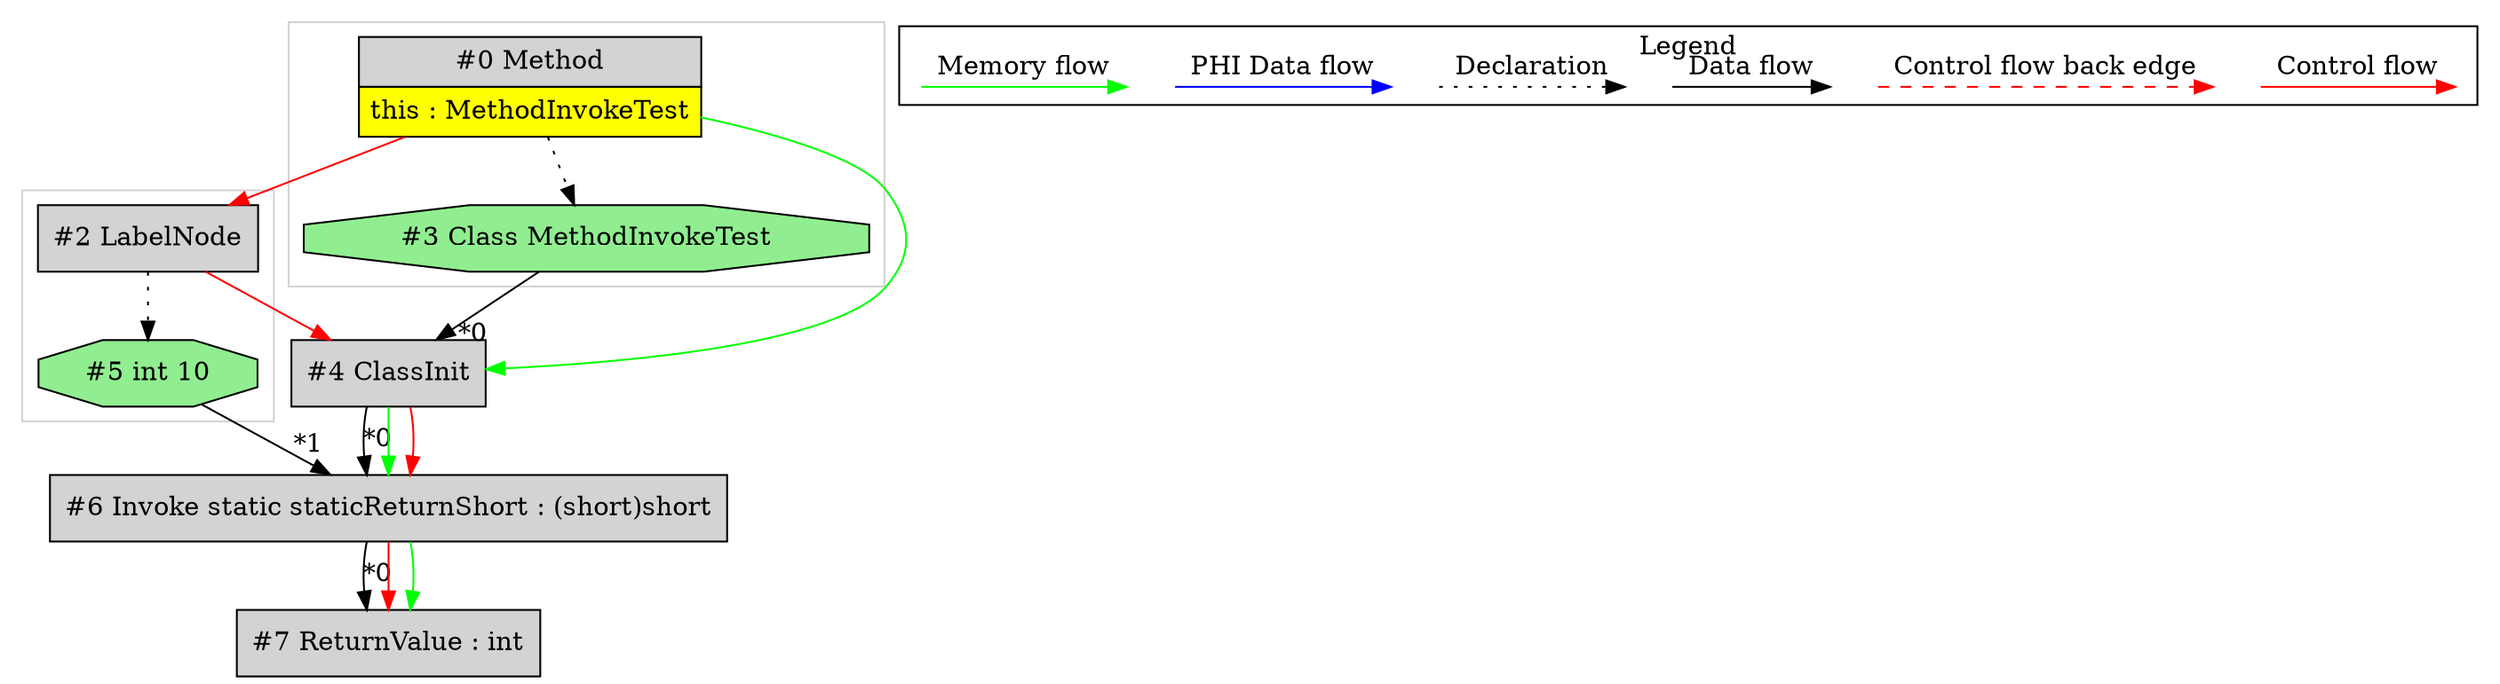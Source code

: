 digraph {
 ordering="in";
 node0[margin="0", label=<<table border="0" cellborder="1" cellspacing="0" cellpadding="5"><tr><td colspan="1">#0 Method</td></tr><tr><td port="prj1" bgcolor="yellow">this : MethodInvokeTest</td></tr></table>>,shape=none, fillcolor=lightgrey, style=filled];
 node2[label="#2 LabelNode",shape=box, fillcolor=lightgrey, style=filled];
 node0 -> node2[labeldistance=2, color=red, fontcolor=red];
 node5[label="#5 int 10",shape=octagon, fillcolor=lightgreen, style=filled];
 node2 -> node5[style=dotted];
 node6[label="#6 Invoke static staticReturnShort : (short)short",shape=box, fillcolor=lightgrey, style=filled];
 node4 -> node6[headlabel="*0", labeldistance=2];
 node5 -> node6[headlabel="*1", labeldistance=2];
 node4 -> node6[labeldistance=2, color=green, constraint=false];
 node4 -> node6[labeldistance=2, color=red, fontcolor=red];
 node4[label="#4 ClassInit",shape=box, fillcolor=lightgrey, style=filled];
 node3 -> node4[headlabel="*0", labeldistance=2];
 node0 -> node4[labeldistance=2, color=green, constraint=false];
 node2 -> node4[labeldistance=2, color=red, fontcolor=red];
 node3[label="#3 Class MethodInvokeTest",shape=octagon, fillcolor=lightgreen, style=filled];
 node0 -> node3[style=dotted];
 node7[label="#7 ReturnValue : int",shape=box, fillcolor=lightgrey, style=filled];
 node6 -> node7[headlabel="*0", labeldistance=2];
 node6 -> node7[labeldistance=2, color=red, fontcolor=red];
 node6 -> node7[labeldistance=2, color=green, constraint=false];
 subgraph cluster_0 {
  color=lightgray;
  node2;
  node5;
 }
 subgraph cluster_1 {
  color=lightgray;
  node0;
  node3;
 }
 subgraph cluster_000 {
  label = "Legend";
  node [shape=point]
  {
   rank=same;
   c0 [style = invis];
   c1 [style = invis];
   c2 [style = invis];
   c3 [style = invis];
   d0 [style = invis];
   d1 [style = invis];
   d2 [style = invis];
   d3 [style = invis];
   d4 [style = invis];
   d5 [style = invis];
   d6 [style = invis];
   d7 [style = invis];
  }
  c0 -> c1 [label="Control flow", style=solid, color=red]
  c2 -> c3 [label="Control flow back edge", style=dashed, color=red]
  d0 -> d1 [label="Data flow"]
  d2 -> d3 [label="Declaration", style=dotted]
  d4 -> d5 [label="PHI Data flow", color=blue]
  d6 -> d7 [label="Memory flow", color=green]
 }

}
